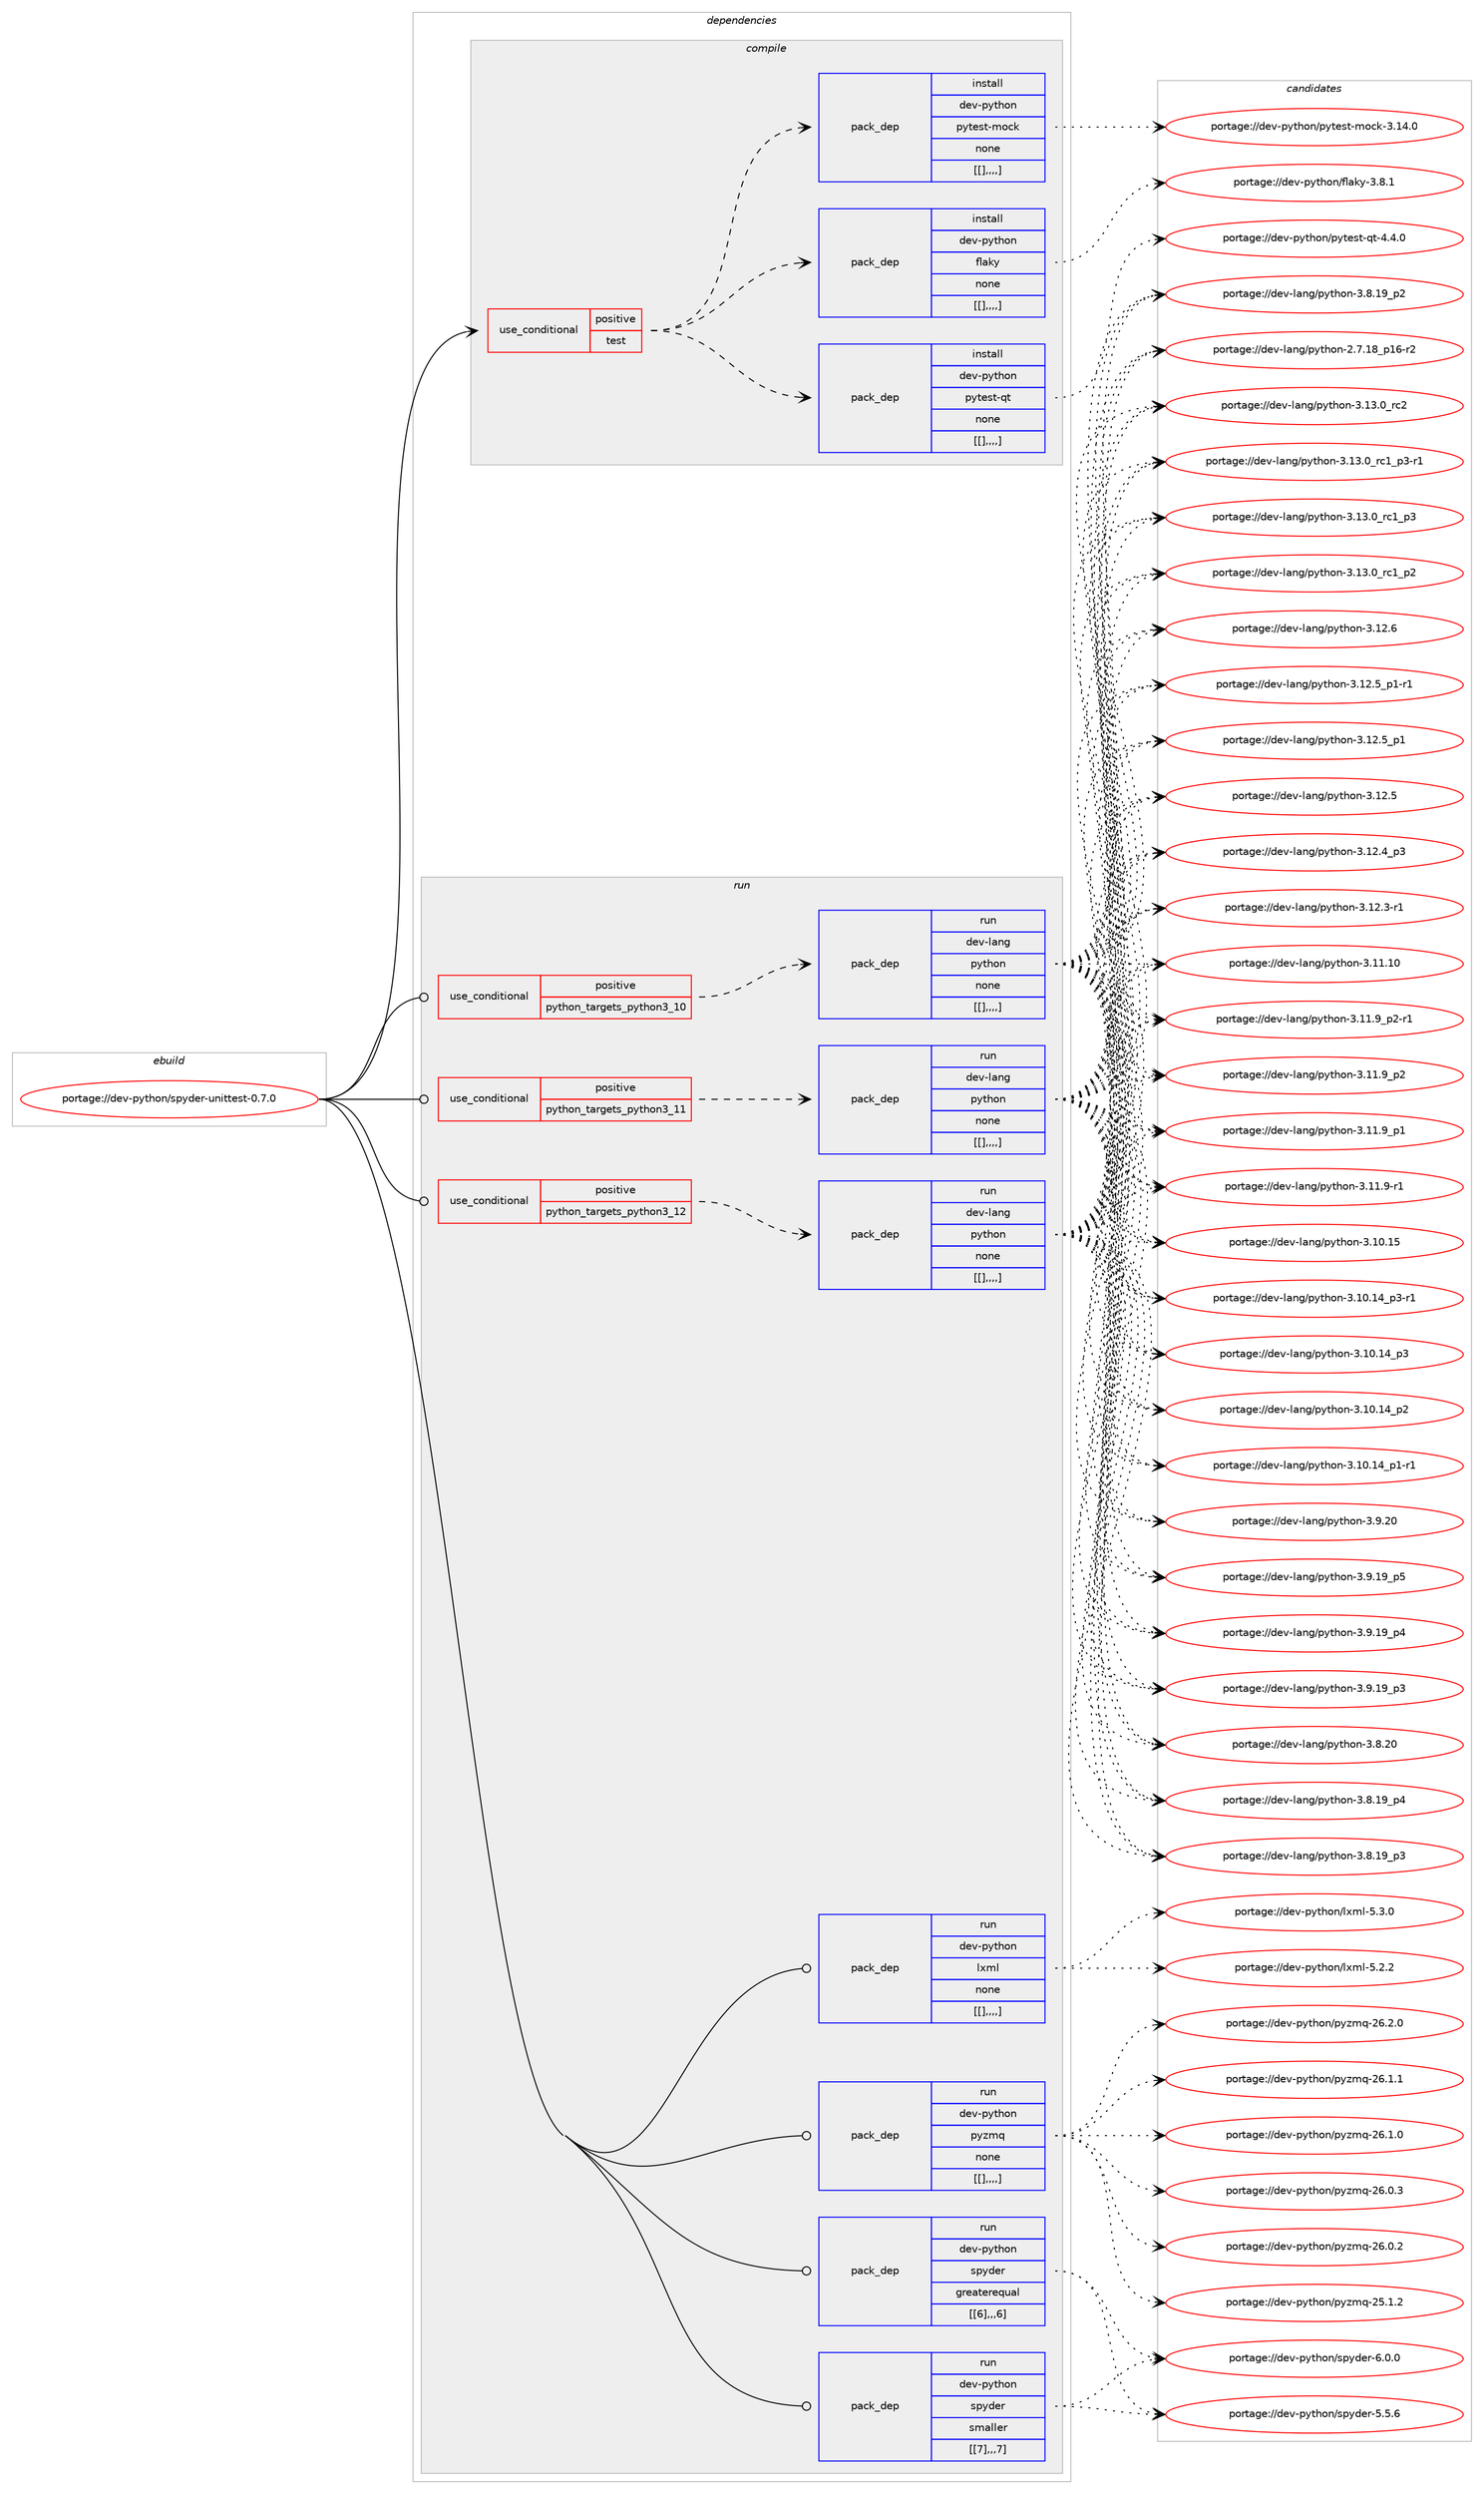 digraph prolog {

# *************
# Graph options
# *************

newrank=true;
concentrate=true;
compound=true;
graph [rankdir=LR,fontname=Helvetica,fontsize=10,ranksep=1.5];#, ranksep=2.5, nodesep=0.2];
edge  [arrowhead=vee];
node  [fontname=Helvetica,fontsize=10];

# **********
# The ebuild
# **********

subgraph cluster_leftcol {
color=gray;
label=<<i>ebuild</i>>;
id [label="portage://dev-python/spyder-unittest-0.7.0", color=red, width=4, href="../dev-python/spyder-unittest-0.7.0.svg"];
}

# ****************
# The dependencies
# ****************

subgraph cluster_midcol {
color=gray;
label=<<i>dependencies</i>>;
subgraph cluster_compile {
fillcolor="#eeeeee";
style=filled;
label=<<i>compile</i>>;
subgraph cond41015 {
dependency166629 [label=<<TABLE BORDER="0" CELLBORDER="1" CELLSPACING="0" CELLPADDING="4"><TR><TD ROWSPAN="3" CELLPADDING="10">use_conditional</TD></TR><TR><TD>positive</TD></TR><TR><TD>test</TD></TR></TABLE>>, shape=none, color=red];
subgraph pack124353 {
dependency166630 [label=<<TABLE BORDER="0" CELLBORDER="1" CELLSPACING="0" CELLPADDING="4" WIDTH="220"><TR><TD ROWSPAN="6" CELLPADDING="30">pack_dep</TD></TR><TR><TD WIDTH="110">install</TD></TR><TR><TD>dev-python</TD></TR><TR><TD>flaky</TD></TR><TR><TD>none</TD></TR><TR><TD>[[],,,,]</TD></TR></TABLE>>, shape=none, color=blue];
}
dependency166629:e -> dependency166630:w [weight=20,style="dashed",arrowhead="vee"];
subgraph pack124354 {
dependency166631 [label=<<TABLE BORDER="0" CELLBORDER="1" CELLSPACING="0" CELLPADDING="4" WIDTH="220"><TR><TD ROWSPAN="6" CELLPADDING="30">pack_dep</TD></TR><TR><TD WIDTH="110">install</TD></TR><TR><TD>dev-python</TD></TR><TR><TD>pytest-mock</TD></TR><TR><TD>none</TD></TR><TR><TD>[[],,,,]</TD></TR></TABLE>>, shape=none, color=blue];
}
dependency166629:e -> dependency166631:w [weight=20,style="dashed",arrowhead="vee"];
subgraph pack124355 {
dependency166632 [label=<<TABLE BORDER="0" CELLBORDER="1" CELLSPACING="0" CELLPADDING="4" WIDTH="220"><TR><TD ROWSPAN="6" CELLPADDING="30">pack_dep</TD></TR><TR><TD WIDTH="110">install</TD></TR><TR><TD>dev-python</TD></TR><TR><TD>pytest-qt</TD></TR><TR><TD>none</TD></TR><TR><TD>[[],,,,]</TD></TR></TABLE>>, shape=none, color=blue];
}
dependency166629:e -> dependency166632:w [weight=20,style="dashed",arrowhead="vee"];
}
id:e -> dependency166629:w [weight=20,style="solid",arrowhead="vee"];
}
subgraph cluster_compileandrun {
fillcolor="#eeeeee";
style=filled;
label=<<i>compile and run</i>>;
}
subgraph cluster_run {
fillcolor="#eeeeee";
style=filled;
label=<<i>run</i>>;
subgraph cond41016 {
dependency166633 [label=<<TABLE BORDER="0" CELLBORDER="1" CELLSPACING="0" CELLPADDING="4"><TR><TD ROWSPAN="3" CELLPADDING="10">use_conditional</TD></TR><TR><TD>positive</TD></TR><TR><TD>python_targets_python3_10</TD></TR></TABLE>>, shape=none, color=red];
subgraph pack124356 {
dependency166634 [label=<<TABLE BORDER="0" CELLBORDER="1" CELLSPACING="0" CELLPADDING="4" WIDTH="220"><TR><TD ROWSPAN="6" CELLPADDING="30">pack_dep</TD></TR><TR><TD WIDTH="110">run</TD></TR><TR><TD>dev-lang</TD></TR><TR><TD>python</TD></TR><TR><TD>none</TD></TR><TR><TD>[[],,,,]</TD></TR></TABLE>>, shape=none, color=blue];
}
dependency166633:e -> dependency166634:w [weight=20,style="dashed",arrowhead="vee"];
}
id:e -> dependency166633:w [weight=20,style="solid",arrowhead="odot"];
subgraph cond41017 {
dependency166635 [label=<<TABLE BORDER="0" CELLBORDER="1" CELLSPACING="0" CELLPADDING="4"><TR><TD ROWSPAN="3" CELLPADDING="10">use_conditional</TD></TR><TR><TD>positive</TD></TR><TR><TD>python_targets_python3_11</TD></TR></TABLE>>, shape=none, color=red];
subgraph pack124357 {
dependency166636 [label=<<TABLE BORDER="0" CELLBORDER="1" CELLSPACING="0" CELLPADDING="4" WIDTH="220"><TR><TD ROWSPAN="6" CELLPADDING="30">pack_dep</TD></TR><TR><TD WIDTH="110">run</TD></TR><TR><TD>dev-lang</TD></TR><TR><TD>python</TD></TR><TR><TD>none</TD></TR><TR><TD>[[],,,,]</TD></TR></TABLE>>, shape=none, color=blue];
}
dependency166635:e -> dependency166636:w [weight=20,style="dashed",arrowhead="vee"];
}
id:e -> dependency166635:w [weight=20,style="solid",arrowhead="odot"];
subgraph cond41018 {
dependency166637 [label=<<TABLE BORDER="0" CELLBORDER="1" CELLSPACING="0" CELLPADDING="4"><TR><TD ROWSPAN="3" CELLPADDING="10">use_conditional</TD></TR><TR><TD>positive</TD></TR><TR><TD>python_targets_python3_12</TD></TR></TABLE>>, shape=none, color=red];
subgraph pack124358 {
dependency166638 [label=<<TABLE BORDER="0" CELLBORDER="1" CELLSPACING="0" CELLPADDING="4" WIDTH="220"><TR><TD ROWSPAN="6" CELLPADDING="30">pack_dep</TD></TR><TR><TD WIDTH="110">run</TD></TR><TR><TD>dev-lang</TD></TR><TR><TD>python</TD></TR><TR><TD>none</TD></TR><TR><TD>[[],,,,]</TD></TR></TABLE>>, shape=none, color=blue];
}
dependency166637:e -> dependency166638:w [weight=20,style="dashed",arrowhead="vee"];
}
id:e -> dependency166637:w [weight=20,style="solid",arrowhead="odot"];
subgraph pack124359 {
dependency166639 [label=<<TABLE BORDER="0" CELLBORDER="1" CELLSPACING="0" CELLPADDING="4" WIDTH="220"><TR><TD ROWSPAN="6" CELLPADDING="30">pack_dep</TD></TR><TR><TD WIDTH="110">run</TD></TR><TR><TD>dev-python</TD></TR><TR><TD>lxml</TD></TR><TR><TD>none</TD></TR><TR><TD>[[],,,,]</TD></TR></TABLE>>, shape=none, color=blue];
}
id:e -> dependency166639:w [weight=20,style="solid",arrowhead="odot"];
subgraph pack124360 {
dependency166640 [label=<<TABLE BORDER="0" CELLBORDER="1" CELLSPACING="0" CELLPADDING="4" WIDTH="220"><TR><TD ROWSPAN="6" CELLPADDING="30">pack_dep</TD></TR><TR><TD WIDTH="110">run</TD></TR><TR><TD>dev-python</TD></TR><TR><TD>pyzmq</TD></TR><TR><TD>none</TD></TR><TR><TD>[[],,,,]</TD></TR></TABLE>>, shape=none, color=blue];
}
id:e -> dependency166640:w [weight=20,style="solid",arrowhead="odot"];
subgraph pack124361 {
dependency166641 [label=<<TABLE BORDER="0" CELLBORDER="1" CELLSPACING="0" CELLPADDING="4" WIDTH="220"><TR><TD ROWSPAN="6" CELLPADDING="30">pack_dep</TD></TR><TR><TD WIDTH="110">run</TD></TR><TR><TD>dev-python</TD></TR><TR><TD>spyder</TD></TR><TR><TD>greaterequal</TD></TR><TR><TD>[[6],,,6]</TD></TR></TABLE>>, shape=none, color=blue];
}
id:e -> dependency166641:w [weight=20,style="solid",arrowhead="odot"];
subgraph pack124362 {
dependency166642 [label=<<TABLE BORDER="0" CELLBORDER="1" CELLSPACING="0" CELLPADDING="4" WIDTH="220"><TR><TD ROWSPAN="6" CELLPADDING="30">pack_dep</TD></TR><TR><TD WIDTH="110">run</TD></TR><TR><TD>dev-python</TD></TR><TR><TD>spyder</TD></TR><TR><TD>smaller</TD></TR><TR><TD>[[7],,,7]</TD></TR></TABLE>>, shape=none, color=blue];
}
id:e -> dependency166642:w [weight=20,style="solid",arrowhead="odot"];
}
}

# **************
# The candidates
# **************

subgraph cluster_choices {
rank=same;
color=gray;
label=<<i>candidates</i>>;

subgraph choice124353 {
color=black;
nodesep=1;
choice100101118451121211161041111104710210897107121455146564649 [label="portage://dev-python/flaky-3.8.1", color=red, width=4,href="../dev-python/flaky-3.8.1.svg"];
dependency166630:e -> choice100101118451121211161041111104710210897107121455146564649:w [style=dotted,weight="100"];
}
subgraph choice124354 {
color=black;
nodesep=1;
choice1001011184511212111610411111047112121116101115116451091119910745514649524648 [label="portage://dev-python/pytest-mock-3.14.0", color=red, width=4,href="../dev-python/pytest-mock-3.14.0.svg"];
dependency166631:e -> choice1001011184511212111610411111047112121116101115116451091119910745514649524648:w [style=dotted,weight="100"];
}
subgraph choice124355 {
color=black;
nodesep=1;
choice100101118451121211161041111104711212111610111511645113116455246524648 [label="portage://dev-python/pytest-qt-4.4.0", color=red, width=4,href="../dev-python/pytest-qt-4.4.0.svg"];
dependency166632:e -> choice100101118451121211161041111104711212111610111511645113116455246524648:w [style=dotted,weight="100"];
}
subgraph choice124356 {
color=black;
nodesep=1;
choice10010111845108971101034711212111610411111045514649514648951149950 [label="portage://dev-lang/python-3.13.0_rc2", color=red, width=4,href="../dev-lang/python-3.13.0_rc2.svg"];
choice1001011184510897110103471121211161041111104551464951464895114994995112514511449 [label="portage://dev-lang/python-3.13.0_rc1_p3-r1", color=red, width=4,href="../dev-lang/python-3.13.0_rc1_p3-r1.svg"];
choice100101118451089711010347112121116104111110455146495146489511499499511251 [label="portage://dev-lang/python-3.13.0_rc1_p3", color=red, width=4,href="../dev-lang/python-3.13.0_rc1_p3.svg"];
choice100101118451089711010347112121116104111110455146495146489511499499511250 [label="portage://dev-lang/python-3.13.0_rc1_p2", color=red, width=4,href="../dev-lang/python-3.13.0_rc1_p2.svg"];
choice10010111845108971101034711212111610411111045514649504654 [label="portage://dev-lang/python-3.12.6", color=red, width=4,href="../dev-lang/python-3.12.6.svg"];
choice1001011184510897110103471121211161041111104551464950465395112494511449 [label="portage://dev-lang/python-3.12.5_p1-r1", color=red, width=4,href="../dev-lang/python-3.12.5_p1-r1.svg"];
choice100101118451089711010347112121116104111110455146495046539511249 [label="portage://dev-lang/python-3.12.5_p1", color=red, width=4,href="../dev-lang/python-3.12.5_p1.svg"];
choice10010111845108971101034711212111610411111045514649504653 [label="portage://dev-lang/python-3.12.5", color=red, width=4,href="../dev-lang/python-3.12.5.svg"];
choice100101118451089711010347112121116104111110455146495046529511251 [label="portage://dev-lang/python-3.12.4_p3", color=red, width=4,href="../dev-lang/python-3.12.4_p3.svg"];
choice100101118451089711010347112121116104111110455146495046514511449 [label="portage://dev-lang/python-3.12.3-r1", color=red, width=4,href="../dev-lang/python-3.12.3-r1.svg"];
choice1001011184510897110103471121211161041111104551464949464948 [label="portage://dev-lang/python-3.11.10", color=red, width=4,href="../dev-lang/python-3.11.10.svg"];
choice1001011184510897110103471121211161041111104551464949465795112504511449 [label="portage://dev-lang/python-3.11.9_p2-r1", color=red, width=4,href="../dev-lang/python-3.11.9_p2-r1.svg"];
choice100101118451089711010347112121116104111110455146494946579511250 [label="portage://dev-lang/python-3.11.9_p2", color=red, width=4,href="../dev-lang/python-3.11.9_p2.svg"];
choice100101118451089711010347112121116104111110455146494946579511249 [label="portage://dev-lang/python-3.11.9_p1", color=red, width=4,href="../dev-lang/python-3.11.9_p1.svg"];
choice100101118451089711010347112121116104111110455146494946574511449 [label="portage://dev-lang/python-3.11.9-r1", color=red, width=4,href="../dev-lang/python-3.11.9-r1.svg"];
choice1001011184510897110103471121211161041111104551464948464953 [label="portage://dev-lang/python-3.10.15", color=red, width=4,href="../dev-lang/python-3.10.15.svg"];
choice100101118451089711010347112121116104111110455146494846495295112514511449 [label="portage://dev-lang/python-3.10.14_p3-r1", color=red, width=4,href="../dev-lang/python-3.10.14_p3-r1.svg"];
choice10010111845108971101034711212111610411111045514649484649529511251 [label="portage://dev-lang/python-3.10.14_p3", color=red, width=4,href="../dev-lang/python-3.10.14_p3.svg"];
choice10010111845108971101034711212111610411111045514649484649529511250 [label="portage://dev-lang/python-3.10.14_p2", color=red, width=4,href="../dev-lang/python-3.10.14_p2.svg"];
choice100101118451089711010347112121116104111110455146494846495295112494511449 [label="portage://dev-lang/python-3.10.14_p1-r1", color=red, width=4,href="../dev-lang/python-3.10.14_p1-r1.svg"];
choice10010111845108971101034711212111610411111045514657465048 [label="portage://dev-lang/python-3.9.20", color=red, width=4,href="../dev-lang/python-3.9.20.svg"];
choice100101118451089711010347112121116104111110455146574649579511253 [label="portage://dev-lang/python-3.9.19_p5", color=red, width=4,href="../dev-lang/python-3.9.19_p5.svg"];
choice100101118451089711010347112121116104111110455146574649579511252 [label="portage://dev-lang/python-3.9.19_p4", color=red, width=4,href="../dev-lang/python-3.9.19_p4.svg"];
choice100101118451089711010347112121116104111110455146574649579511251 [label="portage://dev-lang/python-3.9.19_p3", color=red, width=4,href="../dev-lang/python-3.9.19_p3.svg"];
choice10010111845108971101034711212111610411111045514656465048 [label="portage://dev-lang/python-3.8.20", color=red, width=4,href="../dev-lang/python-3.8.20.svg"];
choice100101118451089711010347112121116104111110455146564649579511252 [label="portage://dev-lang/python-3.8.19_p4", color=red, width=4,href="../dev-lang/python-3.8.19_p4.svg"];
choice100101118451089711010347112121116104111110455146564649579511251 [label="portage://dev-lang/python-3.8.19_p3", color=red, width=4,href="../dev-lang/python-3.8.19_p3.svg"];
choice100101118451089711010347112121116104111110455146564649579511250 [label="portage://dev-lang/python-3.8.19_p2", color=red, width=4,href="../dev-lang/python-3.8.19_p2.svg"];
choice100101118451089711010347112121116104111110455046554649569511249544511450 [label="portage://dev-lang/python-2.7.18_p16-r2", color=red, width=4,href="../dev-lang/python-2.7.18_p16-r2.svg"];
dependency166634:e -> choice10010111845108971101034711212111610411111045514649514648951149950:w [style=dotted,weight="100"];
dependency166634:e -> choice1001011184510897110103471121211161041111104551464951464895114994995112514511449:w [style=dotted,weight="100"];
dependency166634:e -> choice100101118451089711010347112121116104111110455146495146489511499499511251:w [style=dotted,weight="100"];
dependency166634:e -> choice100101118451089711010347112121116104111110455146495146489511499499511250:w [style=dotted,weight="100"];
dependency166634:e -> choice10010111845108971101034711212111610411111045514649504654:w [style=dotted,weight="100"];
dependency166634:e -> choice1001011184510897110103471121211161041111104551464950465395112494511449:w [style=dotted,weight="100"];
dependency166634:e -> choice100101118451089711010347112121116104111110455146495046539511249:w [style=dotted,weight="100"];
dependency166634:e -> choice10010111845108971101034711212111610411111045514649504653:w [style=dotted,weight="100"];
dependency166634:e -> choice100101118451089711010347112121116104111110455146495046529511251:w [style=dotted,weight="100"];
dependency166634:e -> choice100101118451089711010347112121116104111110455146495046514511449:w [style=dotted,weight="100"];
dependency166634:e -> choice1001011184510897110103471121211161041111104551464949464948:w [style=dotted,weight="100"];
dependency166634:e -> choice1001011184510897110103471121211161041111104551464949465795112504511449:w [style=dotted,weight="100"];
dependency166634:e -> choice100101118451089711010347112121116104111110455146494946579511250:w [style=dotted,weight="100"];
dependency166634:e -> choice100101118451089711010347112121116104111110455146494946579511249:w [style=dotted,weight="100"];
dependency166634:e -> choice100101118451089711010347112121116104111110455146494946574511449:w [style=dotted,weight="100"];
dependency166634:e -> choice1001011184510897110103471121211161041111104551464948464953:w [style=dotted,weight="100"];
dependency166634:e -> choice100101118451089711010347112121116104111110455146494846495295112514511449:w [style=dotted,weight="100"];
dependency166634:e -> choice10010111845108971101034711212111610411111045514649484649529511251:w [style=dotted,weight="100"];
dependency166634:e -> choice10010111845108971101034711212111610411111045514649484649529511250:w [style=dotted,weight="100"];
dependency166634:e -> choice100101118451089711010347112121116104111110455146494846495295112494511449:w [style=dotted,weight="100"];
dependency166634:e -> choice10010111845108971101034711212111610411111045514657465048:w [style=dotted,weight="100"];
dependency166634:e -> choice100101118451089711010347112121116104111110455146574649579511253:w [style=dotted,weight="100"];
dependency166634:e -> choice100101118451089711010347112121116104111110455146574649579511252:w [style=dotted,weight="100"];
dependency166634:e -> choice100101118451089711010347112121116104111110455146574649579511251:w [style=dotted,weight="100"];
dependency166634:e -> choice10010111845108971101034711212111610411111045514656465048:w [style=dotted,weight="100"];
dependency166634:e -> choice100101118451089711010347112121116104111110455146564649579511252:w [style=dotted,weight="100"];
dependency166634:e -> choice100101118451089711010347112121116104111110455146564649579511251:w [style=dotted,weight="100"];
dependency166634:e -> choice100101118451089711010347112121116104111110455146564649579511250:w [style=dotted,weight="100"];
dependency166634:e -> choice100101118451089711010347112121116104111110455046554649569511249544511450:w [style=dotted,weight="100"];
}
subgraph choice124357 {
color=black;
nodesep=1;
choice10010111845108971101034711212111610411111045514649514648951149950 [label="portage://dev-lang/python-3.13.0_rc2", color=red, width=4,href="../dev-lang/python-3.13.0_rc2.svg"];
choice1001011184510897110103471121211161041111104551464951464895114994995112514511449 [label="portage://dev-lang/python-3.13.0_rc1_p3-r1", color=red, width=4,href="../dev-lang/python-3.13.0_rc1_p3-r1.svg"];
choice100101118451089711010347112121116104111110455146495146489511499499511251 [label="portage://dev-lang/python-3.13.0_rc1_p3", color=red, width=4,href="../dev-lang/python-3.13.0_rc1_p3.svg"];
choice100101118451089711010347112121116104111110455146495146489511499499511250 [label="portage://dev-lang/python-3.13.0_rc1_p2", color=red, width=4,href="../dev-lang/python-3.13.0_rc1_p2.svg"];
choice10010111845108971101034711212111610411111045514649504654 [label="portage://dev-lang/python-3.12.6", color=red, width=4,href="../dev-lang/python-3.12.6.svg"];
choice1001011184510897110103471121211161041111104551464950465395112494511449 [label="portage://dev-lang/python-3.12.5_p1-r1", color=red, width=4,href="../dev-lang/python-3.12.5_p1-r1.svg"];
choice100101118451089711010347112121116104111110455146495046539511249 [label="portage://dev-lang/python-3.12.5_p1", color=red, width=4,href="../dev-lang/python-3.12.5_p1.svg"];
choice10010111845108971101034711212111610411111045514649504653 [label="portage://dev-lang/python-3.12.5", color=red, width=4,href="../dev-lang/python-3.12.5.svg"];
choice100101118451089711010347112121116104111110455146495046529511251 [label="portage://dev-lang/python-3.12.4_p3", color=red, width=4,href="../dev-lang/python-3.12.4_p3.svg"];
choice100101118451089711010347112121116104111110455146495046514511449 [label="portage://dev-lang/python-3.12.3-r1", color=red, width=4,href="../dev-lang/python-3.12.3-r1.svg"];
choice1001011184510897110103471121211161041111104551464949464948 [label="portage://dev-lang/python-3.11.10", color=red, width=4,href="../dev-lang/python-3.11.10.svg"];
choice1001011184510897110103471121211161041111104551464949465795112504511449 [label="portage://dev-lang/python-3.11.9_p2-r1", color=red, width=4,href="../dev-lang/python-3.11.9_p2-r1.svg"];
choice100101118451089711010347112121116104111110455146494946579511250 [label="portage://dev-lang/python-3.11.9_p2", color=red, width=4,href="../dev-lang/python-3.11.9_p2.svg"];
choice100101118451089711010347112121116104111110455146494946579511249 [label="portage://dev-lang/python-3.11.9_p1", color=red, width=4,href="../dev-lang/python-3.11.9_p1.svg"];
choice100101118451089711010347112121116104111110455146494946574511449 [label="portage://dev-lang/python-3.11.9-r1", color=red, width=4,href="../dev-lang/python-3.11.9-r1.svg"];
choice1001011184510897110103471121211161041111104551464948464953 [label="portage://dev-lang/python-3.10.15", color=red, width=4,href="../dev-lang/python-3.10.15.svg"];
choice100101118451089711010347112121116104111110455146494846495295112514511449 [label="portage://dev-lang/python-3.10.14_p3-r1", color=red, width=4,href="../dev-lang/python-3.10.14_p3-r1.svg"];
choice10010111845108971101034711212111610411111045514649484649529511251 [label="portage://dev-lang/python-3.10.14_p3", color=red, width=4,href="../dev-lang/python-3.10.14_p3.svg"];
choice10010111845108971101034711212111610411111045514649484649529511250 [label="portage://dev-lang/python-3.10.14_p2", color=red, width=4,href="../dev-lang/python-3.10.14_p2.svg"];
choice100101118451089711010347112121116104111110455146494846495295112494511449 [label="portage://dev-lang/python-3.10.14_p1-r1", color=red, width=4,href="../dev-lang/python-3.10.14_p1-r1.svg"];
choice10010111845108971101034711212111610411111045514657465048 [label="portage://dev-lang/python-3.9.20", color=red, width=4,href="../dev-lang/python-3.9.20.svg"];
choice100101118451089711010347112121116104111110455146574649579511253 [label="portage://dev-lang/python-3.9.19_p5", color=red, width=4,href="../dev-lang/python-3.9.19_p5.svg"];
choice100101118451089711010347112121116104111110455146574649579511252 [label="portage://dev-lang/python-3.9.19_p4", color=red, width=4,href="../dev-lang/python-3.9.19_p4.svg"];
choice100101118451089711010347112121116104111110455146574649579511251 [label="portage://dev-lang/python-3.9.19_p3", color=red, width=4,href="../dev-lang/python-3.9.19_p3.svg"];
choice10010111845108971101034711212111610411111045514656465048 [label="portage://dev-lang/python-3.8.20", color=red, width=4,href="../dev-lang/python-3.8.20.svg"];
choice100101118451089711010347112121116104111110455146564649579511252 [label="portage://dev-lang/python-3.8.19_p4", color=red, width=4,href="../dev-lang/python-3.8.19_p4.svg"];
choice100101118451089711010347112121116104111110455146564649579511251 [label="portage://dev-lang/python-3.8.19_p3", color=red, width=4,href="../dev-lang/python-3.8.19_p3.svg"];
choice100101118451089711010347112121116104111110455146564649579511250 [label="portage://dev-lang/python-3.8.19_p2", color=red, width=4,href="../dev-lang/python-3.8.19_p2.svg"];
choice100101118451089711010347112121116104111110455046554649569511249544511450 [label="portage://dev-lang/python-2.7.18_p16-r2", color=red, width=4,href="../dev-lang/python-2.7.18_p16-r2.svg"];
dependency166636:e -> choice10010111845108971101034711212111610411111045514649514648951149950:w [style=dotted,weight="100"];
dependency166636:e -> choice1001011184510897110103471121211161041111104551464951464895114994995112514511449:w [style=dotted,weight="100"];
dependency166636:e -> choice100101118451089711010347112121116104111110455146495146489511499499511251:w [style=dotted,weight="100"];
dependency166636:e -> choice100101118451089711010347112121116104111110455146495146489511499499511250:w [style=dotted,weight="100"];
dependency166636:e -> choice10010111845108971101034711212111610411111045514649504654:w [style=dotted,weight="100"];
dependency166636:e -> choice1001011184510897110103471121211161041111104551464950465395112494511449:w [style=dotted,weight="100"];
dependency166636:e -> choice100101118451089711010347112121116104111110455146495046539511249:w [style=dotted,weight="100"];
dependency166636:e -> choice10010111845108971101034711212111610411111045514649504653:w [style=dotted,weight="100"];
dependency166636:e -> choice100101118451089711010347112121116104111110455146495046529511251:w [style=dotted,weight="100"];
dependency166636:e -> choice100101118451089711010347112121116104111110455146495046514511449:w [style=dotted,weight="100"];
dependency166636:e -> choice1001011184510897110103471121211161041111104551464949464948:w [style=dotted,weight="100"];
dependency166636:e -> choice1001011184510897110103471121211161041111104551464949465795112504511449:w [style=dotted,weight="100"];
dependency166636:e -> choice100101118451089711010347112121116104111110455146494946579511250:w [style=dotted,weight="100"];
dependency166636:e -> choice100101118451089711010347112121116104111110455146494946579511249:w [style=dotted,weight="100"];
dependency166636:e -> choice100101118451089711010347112121116104111110455146494946574511449:w [style=dotted,weight="100"];
dependency166636:e -> choice1001011184510897110103471121211161041111104551464948464953:w [style=dotted,weight="100"];
dependency166636:e -> choice100101118451089711010347112121116104111110455146494846495295112514511449:w [style=dotted,weight="100"];
dependency166636:e -> choice10010111845108971101034711212111610411111045514649484649529511251:w [style=dotted,weight="100"];
dependency166636:e -> choice10010111845108971101034711212111610411111045514649484649529511250:w [style=dotted,weight="100"];
dependency166636:e -> choice100101118451089711010347112121116104111110455146494846495295112494511449:w [style=dotted,weight="100"];
dependency166636:e -> choice10010111845108971101034711212111610411111045514657465048:w [style=dotted,weight="100"];
dependency166636:e -> choice100101118451089711010347112121116104111110455146574649579511253:w [style=dotted,weight="100"];
dependency166636:e -> choice100101118451089711010347112121116104111110455146574649579511252:w [style=dotted,weight="100"];
dependency166636:e -> choice100101118451089711010347112121116104111110455146574649579511251:w [style=dotted,weight="100"];
dependency166636:e -> choice10010111845108971101034711212111610411111045514656465048:w [style=dotted,weight="100"];
dependency166636:e -> choice100101118451089711010347112121116104111110455146564649579511252:w [style=dotted,weight="100"];
dependency166636:e -> choice100101118451089711010347112121116104111110455146564649579511251:w [style=dotted,weight="100"];
dependency166636:e -> choice100101118451089711010347112121116104111110455146564649579511250:w [style=dotted,weight="100"];
dependency166636:e -> choice100101118451089711010347112121116104111110455046554649569511249544511450:w [style=dotted,weight="100"];
}
subgraph choice124358 {
color=black;
nodesep=1;
choice10010111845108971101034711212111610411111045514649514648951149950 [label="portage://dev-lang/python-3.13.0_rc2", color=red, width=4,href="../dev-lang/python-3.13.0_rc2.svg"];
choice1001011184510897110103471121211161041111104551464951464895114994995112514511449 [label="portage://dev-lang/python-3.13.0_rc1_p3-r1", color=red, width=4,href="../dev-lang/python-3.13.0_rc1_p3-r1.svg"];
choice100101118451089711010347112121116104111110455146495146489511499499511251 [label="portage://dev-lang/python-3.13.0_rc1_p3", color=red, width=4,href="../dev-lang/python-3.13.0_rc1_p3.svg"];
choice100101118451089711010347112121116104111110455146495146489511499499511250 [label="portage://dev-lang/python-3.13.0_rc1_p2", color=red, width=4,href="../dev-lang/python-3.13.0_rc1_p2.svg"];
choice10010111845108971101034711212111610411111045514649504654 [label="portage://dev-lang/python-3.12.6", color=red, width=4,href="../dev-lang/python-3.12.6.svg"];
choice1001011184510897110103471121211161041111104551464950465395112494511449 [label="portage://dev-lang/python-3.12.5_p1-r1", color=red, width=4,href="../dev-lang/python-3.12.5_p1-r1.svg"];
choice100101118451089711010347112121116104111110455146495046539511249 [label="portage://dev-lang/python-3.12.5_p1", color=red, width=4,href="../dev-lang/python-3.12.5_p1.svg"];
choice10010111845108971101034711212111610411111045514649504653 [label="portage://dev-lang/python-3.12.5", color=red, width=4,href="../dev-lang/python-3.12.5.svg"];
choice100101118451089711010347112121116104111110455146495046529511251 [label="portage://dev-lang/python-3.12.4_p3", color=red, width=4,href="../dev-lang/python-3.12.4_p3.svg"];
choice100101118451089711010347112121116104111110455146495046514511449 [label="portage://dev-lang/python-3.12.3-r1", color=red, width=4,href="../dev-lang/python-3.12.3-r1.svg"];
choice1001011184510897110103471121211161041111104551464949464948 [label="portage://dev-lang/python-3.11.10", color=red, width=4,href="../dev-lang/python-3.11.10.svg"];
choice1001011184510897110103471121211161041111104551464949465795112504511449 [label="portage://dev-lang/python-3.11.9_p2-r1", color=red, width=4,href="../dev-lang/python-3.11.9_p2-r1.svg"];
choice100101118451089711010347112121116104111110455146494946579511250 [label="portage://dev-lang/python-3.11.9_p2", color=red, width=4,href="../dev-lang/python-3.11.9_p2.svg"];
choice100101118451089711010347112121116104111110455146494946579511249 [label="portage://dev-lang/python-3.11.9_p1", color=red, width=4,href="../dev-lang/python-3.11.9_p1.svg"];
choice100101118451089711010347112121116104111110455146494946574511449 [label="portage://dev-lang/python-3.11.9-r1", color=red, width=4,href="../dev-lang/python-3.11.9-r1.svg"];
choice1001011184510897110103471121211161041111104551464948464953 [label="portage://dev-lang/python-3.10.15", color=red, width=4,href="../dev-lang/python-3.10.15.svg"];
choice100101118451089711010347112121116104111110455146494846495295112514511449 [label="portage://dev-lang/python-3.10.14_p3-r1", color=red, width=4,href="../dev-lang/python-3.10.14_p3-r1.svg"];
choice10010111845108971101034711212111610411111045514649484649529511251 [label="portage://dev-lang/python-3.10.14_p3", color=red, width=4,href="../dev-lang/python-3.10.14_p3.svg"];
choice10010111845108971101034711212111610411111045514649484649529511250 [label="portage://dev-lang/python-3.10.14_p2", color=red, width=4,href="../dev-lang/python-3.10.14_p2.svg"];
choice100101118451089711010347112121116104111110455146494846495295112494511449 [label="portage://dev-lang/python-3.10.14_p1-r1", color=red, width=4,href="../dev-lang/python-3.10.14_p1-r1.svg"];
choice10010111845108971101034711212111610411111045514657465048 [label="portage://dev-lang/python-3.9.20", color=red, width=4,href="../dev-lang/python-3.9.20.svg"];
choice100101118451089711010347112121116104111110455146574649579511253 [label="portage://dev-lang/python-3.9.19_p5", color=red, width=4,href="../dev-lang/python-3.9.19_p5.svg"];
choice100101118451089711010347112121116104111110455146574649579511252 [label="portage://dev-lang/python-3.9.19_p4", color=red, width=4,href="../dev-lang/python-3.9.19_p4.svg"];
choice100101118451089711010347112121116104111110455146574649579511251 [label="portage://dev-lang/python-3.9.19_p3", color=red, width=4,href="../dev-lang/python-3.9.19_p3.svg"];
choice10010111845108971101034711212111610411111045514656465048 [label="portage://dev-lang/python-3.8.20", color=red, width=4,href="../dev-lang/python-3.8.20.svg"];
choice100101118451089711010347112121116104111110455146564649579511252 [label="portage://dev-lang/python-3.8.19_p4", color=red, width=4,href="../dev-lang/python-3.8.19_p4.svg"];
choice100101118451089711010347112121116104111110455146564649579511251 [label="portage://dev-lang/python-3.8.19_p3", color=red, width=4,href="../dev-lang/python-3.8.19_p3.svg"];
choice100101118451089711010347112121116104111110455146564649579511250 [label="portage://dev-lang/python-3.8.19_p2", color=red, width=4,href="../dev-lang/python-3.8.19_p2.svg"];
choice100101118451089711010347112121116104111110455046554649569511249544511450 [label="portage://dev-lang/python-2.7.18_p16-r2", color=red, width=4,href="../dev-lang/python-2.7.18_p16-r2.svg"];
dependency166638:e -> choice10010111845108971101034711212111610411111045514649514648951149950:w [style=dotted,weight="100"];
dependency166638:e -> choice1001011184510897110103471121211161041111104551464951464895114994995112514511449:w [style=dotted,weight="100"];
dependency166638:e -> choice100101118451089711010347112121116104111110455146495146489511499499511251:w [style=dotted,weight="100"];
dependency166638:e -> choice100101118451089711010347112121116104111110455146495146489511499499511250:w [style=dotted,weight="100"];
dependency166638:e -> choice10010111845108971101034711212111610411111045514649504654:w [style=dotted,weight="100"];
dependency166638:e -> choice1001011184510897110103471121211161041111104551464950465395112494511449:w [style=dotted,weight="100"];
dependency166638:e -> choice100101118451089711010347112121116104111110455146495046539511249:w [style=dotted,weight="100"];
dependency166638:e -> choice10010111845108971101034711212111610411111045514649504653:w [style=dotted,weight="100"];
dependency166638:e -> choice100101118451089711010347112121116104111110455146495046529511251:w [style=dotted,weight="100"];
dependency166638:e -> choice100101118451089711010347112121116104111110455146495046514511449:w [style=dotted,weight="100"];
dependency166638:e -> choice1001011184510897110103471121211161041111104551464949464948:w [style=dotted,weight="100"];
dependency166638:e -> choice1001011184510897110103471121211161041111104551464949465795112504511449:w [style=dotted,weight="100"];
dependency166638:e -> choice100101118451089711010347112121116104111110455146494946579511250:w [style=dotted,weight="100"];
dependency166638:e -> choice100101118451089711010347112121116104111110455146494946579511249:w [style=dotted,weight="100"];
dependency166638:e -> choice100101118451089711010347112121116104111110455146494946574511449:w [style=dotted,weight="100"];
dependency166638:e -> choice1001011184510897110103471121211161041111104551464948464953:w [style=dotted,weight="100"];
dependency166638:e -> choice100101118451089711010347112121116104111110455146494846495295112514511449:w [style=dotted,weight="100"];
dependency166638:e -> choice10010111845108971101034711212111610411111045514649484649529511251:w [style=dotted,weight="100"];
dependency166638:e -> choice10010111845108971101034711212111610411111045514649484649529511250:w [style=dotted,weight="100"];
dependency166638:e -> choice100101118451089711010347112121116104111110455146494846495295112494511449:w [style=dotted,weight="100"];
dependency166638:e -> choice10010111845108971101034711212111610411111045514657465048:w [style=dotted,weight="100"];
dependency166638:e -> choice100101118451089711010347112121116104111110455146574649579511253:w [style=dotted,weight="100"];
dependency166638:e -> choice100101118451089711010347112121116104111110455146574649579511252:w [style=dotted,weight="100"];
dependency166638:e -> choice100101118451089711010347112121116104111110455146574649579511251:w [style=dotted,weight="100"];
dependency166638:e -> choice10010111845108971101034711212111610411111045514656465048:w [style=dotted,weight="100"];
dependency166638:e -> choice100101118451089711010347112121116104111110455146564649579511252:w [style=dotted,weight="100"];
dependency166638:e -> choice100101118451089711010347112121116104111110455146564649579511251:w [style=dotted,weight="100"];
dependency166638:e -> choice100101118451089711010347112121116104111110455146564649579511250:w [style=dotted,weight="100"];
dependency166638:e -> choice100101118451089711010347112121116104111110455046554649569511249544511450:w [style=dotted,weight="100"];
}
subgraph choice124359 {
color=black;
nodesep=1;
choice1001011184511212111610411111047108120109108455346514648 [label="portage://dev-python/lxml-5.3.0", color=red, width=4,href="../dev-python/lxml-5.3.0.svg"];
choice1001011184511212111610411111047108120109108455346504650 [label="portage://dev-python/lxml-5.2.2", color=red, width=4,href="../dev-python/lxml-5.2.2.svg"];
dependency166639:e -> choice1001011184511212111610411111047108120109108455346514648:w [style=dotted,weight="100"];
dependency166639:e -> choice1001011184511212111610411111047108120109108455346504650:w [style=dotted,weight="100"];
}
subgraph choice124360 {
color=black;
nodesep=1;
choice100101118451121211161041111104711212112210911345505446504648 [label="portage://dev-python/pyzmq-26.2.0", color=red, width=4,href="../dev-python/pyzmq-26.2.0.svg"];
choice100101118451121211161041111104711212112210911345505446494649 [label="portage://dev-python/pyzmq-26.1.1", color=red, width=4,href="../dev-python/pyzmq-26.1.1.svg"];
choice100101118451121211161041111104711212112210911345505446494648 [label="portage://dev-python/pyzmq-26.1.0", color=red, width=4,href="../dev-python/pyzmq-26.1.0.svg"];
choice100101118451121211161041111104711212112210911345505446484651 [label="portage://dev-python/pyzmq-26.0.3", color=red, width=4,href="../dev-python/pyzmq-26.0.3.svg"];
choice100101118451121211161041111104711212112210911345505446484650 [label="portage://dev-python/pyzmq-26.0.2", color=red, width=4,href="../dev-python/pyzmq-26.0.2.svg"];
choice100101118451121211161041111104711212112210911345505346494650 [label="portage://dev-python/pyzmq-25.1.2", color=red, width=4,href="../dev-python/pyzmq-25.1.2.svg"];
dependency166640:e -> choice100101118451121211161041111104711212112210911345505446504648:w [style=dotted,weight="100"];
dependency166640:e -> choice100101118451121211161041111104711212112210911345505446494649:w [style=dotted,weight="100"];
dependency166640:e -> choice100101118451121211161041111104711212112210911345505446494648:w [style=dotted,weight="100"];
dependency166640:e -> choice100101118451121211161041111104711212112210911345505446484651:w [style=dotted,weight="100"];
dependency166640:e -> choice100101118451121211161041111104711212112210911345505446484650:w [style=dotted,weight="100"];
dependency166640:e -> choice100101118451121211161041111104711212112210911345505346494650:w [style=dotted,weight="100"];
}
subgraph choice124361 {
color=black;
nodesep=1;
choice1001011184511212111610411111047115112121100101114455446484648 [label="portage://dev-python/spyder-6.0.0", color=red, width=4,href="../dev-python/spyder-6.0.0.svg"];
choice1001011184511212111610411111047115112121100101114455346534654 [label="portage://dev-python/spyder-5.5.6", color=red, width=4,href="../dev-python/spyder-5.5.6.svg"];
dependency166641:e -> choice1001011184511212111610411111047115112121100101114455446484648:w [style=dotted,weight="100"];
dependency166641:e -> choice1001011184511212111610411111047115112121100101114455346534654:w [style=dotted,weight="100"];
}
subgraph choice124362 {
color=black;
nodesep=1;
choice1001011184511212111610411111047115112121100101114455446484648 [label="portage://dev-python/spyder-6.0.0", color=red, width=4,href="../dev-python/spyder-6.0.0.svg"];
choice1001011184511212111610411111047115112121100101114455346534654 [label="portage://dev-python/spyder-5.5.6", color=red, width=4,href="../dev-python/spyder-5.5.6.svg"];
dependency166642:e -> choice1001011184511212111610411111047115112121100101114455446484648:w [style=dotted,weight="100"];
dependency166642:e -> choice1001011184511212111610411111047115112121100101114455346534654:w [style=dotted,weight="100"];
}
}

}
